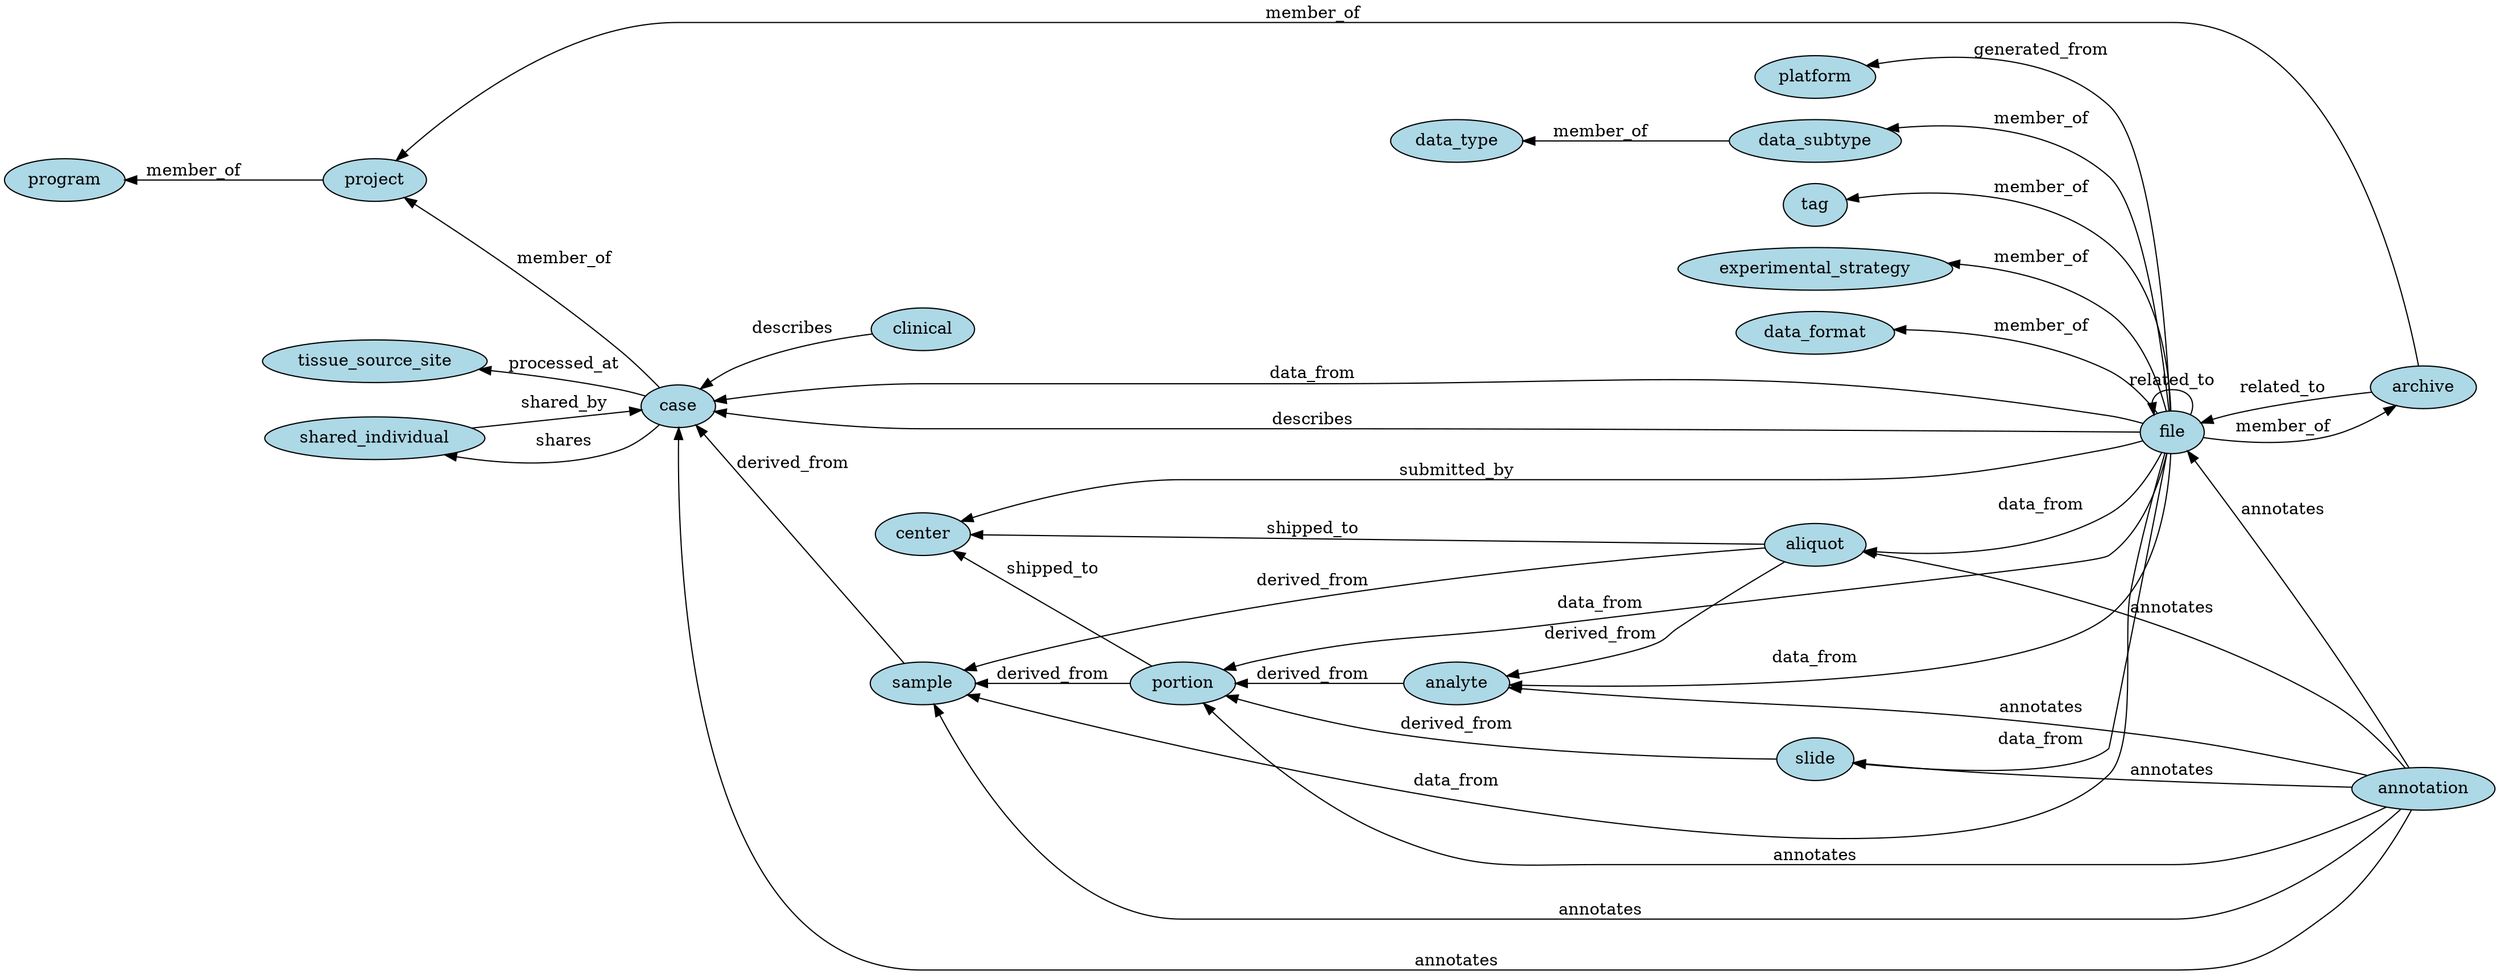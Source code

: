 // High level graph representation of GDC data model
digraph {
	graph [rankdir=RL]
	node [fillcolor=lightblue style=filled]
		case [label=case]
		aliquot [label=aliquot]
		program [label=program]
		project [label=project]
		clinical [label=clinical]
		center [label=center]
		sample [label=sample]
		portion [label=portion]
		analyte [label=analyte]
		slide [label=slide]
		file [label=file]
		annotation [label=annotation]
		archive [label=archive]
		tissue_source_site [label=tissue_source_site]
		platform [label=platform]
		data_type [label=data_type]
		data_subtype [label=data_subtype]
		tag [label=tag]
		experimental_strategy [label=experimental_strategy]
		data_format [label=data_format]
		shared_individual [label=shared_individual]
			aliquot -> analyte [label=derived_from]
			aliquot -> sample [label=derived_from]
			analyte -> portion [label=derived_from]
			portion -> sample [label=derived_from]
			sample -> case [label=derived_from]
			slide -> portion [label=derived_from]
			file -> file [label=related_to]
			archive -> file [label=related_to]
			case -> project [label=member_of]
			project -> program [label=member_of]
			archive -> project [label=member_of]
			file -> archive [label=member_of]
			file -> experimental_strategy [label=member_of]
			file -> data_subtype [label=member_of]
			file -> data_format [label=member_of]
			file -> tag [label=member_of]
			data_subtype -> data_type [label=member_of]
			case -> tissue_source_site [label=processed_at]
			file -> platform [label=generated_from]
			file -> aliquot [label=data_from]
			file -> analyte [label=data_from]
			file -> portion [label=data_from]
			file -> sample [label=data_from]
			file -> case [label=data_from]
			file -> slide [label=data_from]
			file -> case [label=describes]
			clinical -> case [label=describes]
			annotation -> case [label=annotates]
			annotation -> sample [label=annotates]
			annotation -> slide [label=annotates]
			annotation -> portion [label=annotates]
			annotation -> analyte [label=annotates]
			annotation -> aliquot [label=annotates]
			annotation -> file [label=annotates]
			aliquot -> center [label=shipped_to]
			portion -> center [label=shipped_to]
			file -> center [label=submitted_by]
			case -> shared_individual [label=shares]
			shared_individual -> case [label=shared_by]
}